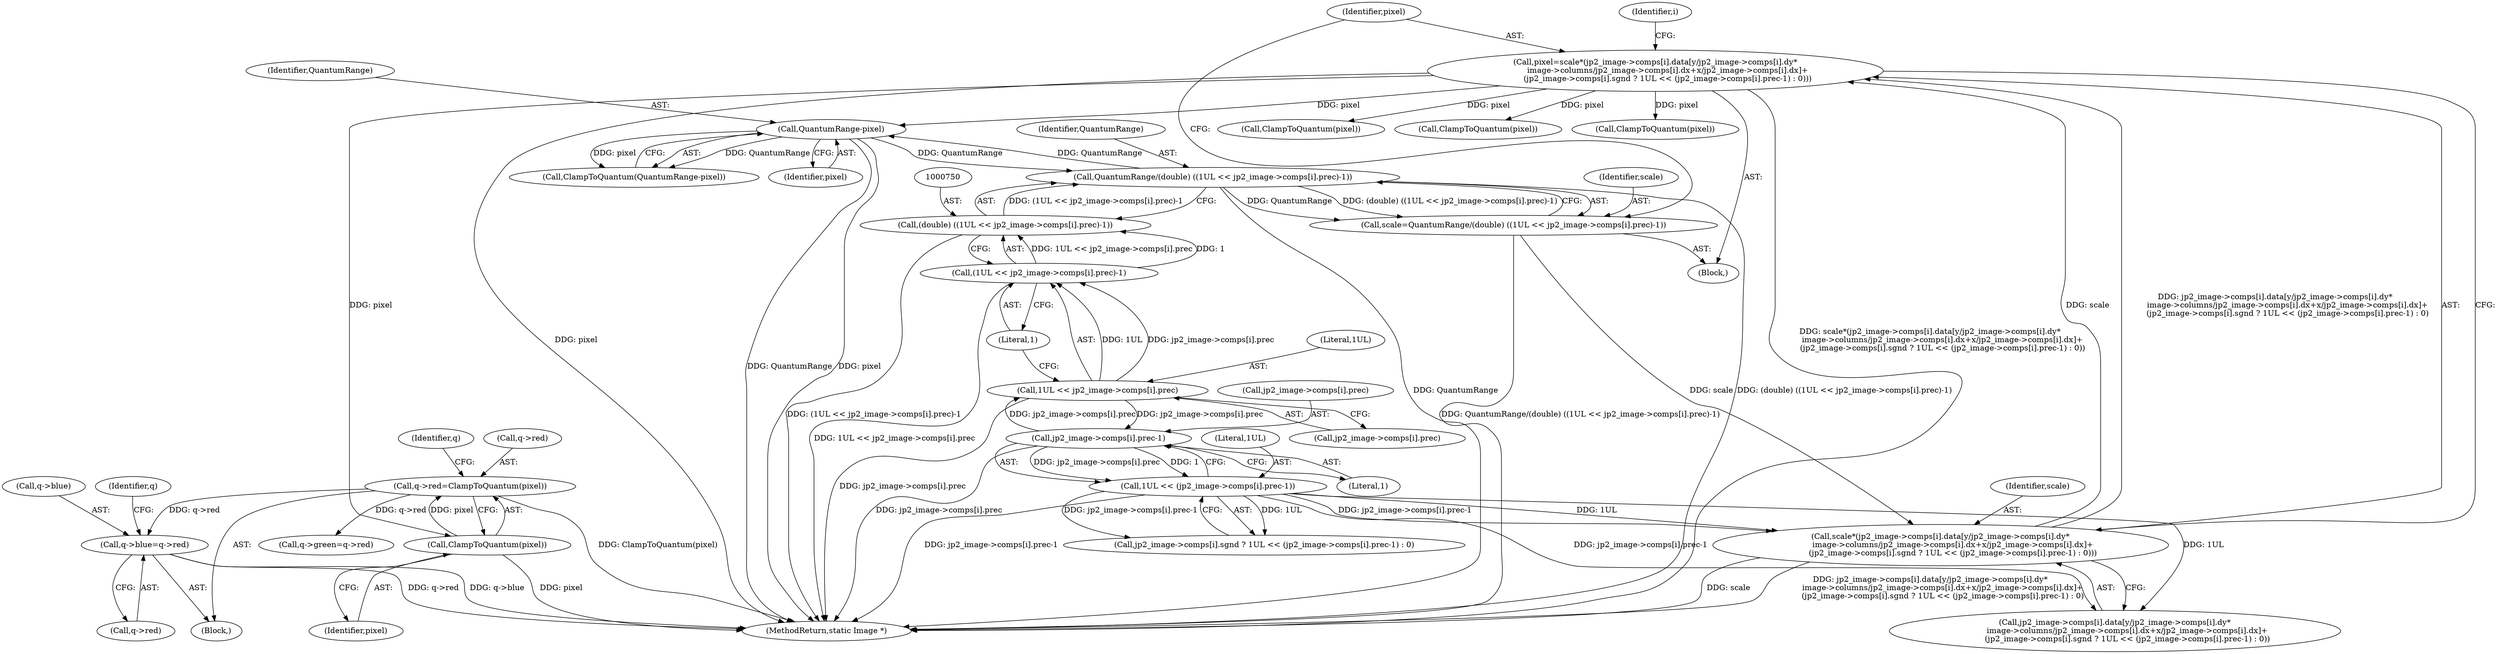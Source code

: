 digraph "0_ImageMagick_f6e9d0d9955e85bdd7540b251cd50d598dacc5e6_28@pointer" {
"1000844" [label="(Call,q->blue=q->red)"];
"1000831" [label="(Call,q->red=ClampToQuantum(pixel))"];
"1000835" [label="(Call,ClampToQuantum(pixel))"];
"1000762" [label="(Call,pixel=scale*(jp2_image->comps[i].data[y/jp2_image->comps[i].dy*\n          image->columns/jp2_image->comps[i].dx+x/jp2_image->comps[i].dx]+\n          (jp2_image->comps[i].sgnd ? 1UL << (jp2_image->comps[i].prec-1) : 0)))"];
"1000764" [label="(Call,scale*(jp2_image->comps[i].data[y/jp2_image->comps[i].dy*\n          image->columns/jp2_image->comps[i].dx+x/jp2_image->comps[i].dx]+\n          (jp2_image->comps[i].sgnd ? 1UL << (jp2_image->comps[i].prec-1) : 0)))"];
"1000745" [label="(Call,scale=QuantumRange/(double) ((1UL << jp2_image->comps[i].prec)-1))"];
"1000747" [label="(Call,QuantumRange/(double) ((1UL << jp2_image->comps[i].prec)-1))"];
"1000871" [label="(Call,QuantumRange-pixel)"];
"1000749" [label="(Call,(double) ((1UL << jp2_image->comps[i].prec)-1))"];
"1000751" [label="(Call,(1UL << jp2_image->comps[i].prec)-1)"];
"1000752" [label="(Call,1UL << jp2_image->comps[i].prec)"];
"1000816" [label="(Call,jp2_image->comps[i].prec-1)"];
"1000814" [label="(Call,1UL << (jp2_image->comps[i].prec-1))"];
"1000845" [label="(Call,q->blue)"];
"1000870" [label="(Call,ClampToQuantum(QuantumRange-pixel))"];
"1000897" [label="(Call,ClampToQuantum(pixel))"];
"1000766" [label="(Call,jp2_image->comps[i].data[y/jp2_image->comps[i].dy*\n          image->columns/jp2_image->comps[i].dx+x/jp2_image->comps[i].dx]+\n          (jp2_image->comps[i].sgnd ? 1UL << (jp2_image->comps[i].prec-1) : 0))"];
"1000763" [label="(Identifier,pixel)"];
"1000749" [label="(Call,(double) ((1UL << jp2_image->comps[i].prec)-1))"];
"1000827" [label="(Identifier,i)"];
"1000752" [label="(Call,1UL << jp2_image->comps[i].prec)"];
"1000761" [label="(Literal,1)"];
"1000837" [label="(Call,q->green=q->red)"];
"1000742" [label="(Block,)"];
"1000871" [label="(Call,QuantumRange-pixel)"];
"1000751" [label="(Call,(1UL << jp2_image->comps[i].prec)-1)"];
"1000817" [label="(Call,jp2_image->comps[i].prec)"];
"1000839" [label="(Identifier,q)"];
"1000824" [label="(Literal,1)"];
"1000754" [label="(Call,jp2_image->comps[i].prec)"];
"1000816" [label="(Call,jp2_image->comps[i].prec-1)"];
"1000747" [label="(Call,QuantumRange/(double) ((1UL << jp2_image->comps[i].prec)-1))"];
"1000848" [label="(Call,q->red)"];
"1000879" [label="(Call,ClampToQuantum(pixel))"];
"1000935" [label="(MethodReturn,static Image *)"];
"1000765" [label="(Identifier,scale)"];
"1000888" [label="(Call,ClampToQuantum(pixel))"];
"1000853" [label="(Identifier,q)"];
"1000764" [label="(Call,scale*(jp2_image->comps[i].data[y/jp2_image->comps[i].dy*\n          image->columns/jp2_image->comps[i].dx+x/jp2_image->comps[i].dx]+\n          (jp2_image->comps[i].sgnd ? 1UL << (jp2_image->comps[i].prec-1) : 0)))"];
"1000872" [label="(Identifier,QuantumRange)"];
"1000753" [label="(Literal,1UL)"];
"1000836" [label="(Identifier,pixel)"];
"1000814" [label="(Call,1UL << (jp2_image->comps[i].prec-1))"];
"1000831" [label="(Call,q->red=ClampToQuantum(pixel))"];
"1000806" [label="(Call,jp2_image->comps[i].sgnd ? 1UL << (jp2_image->comps[i].prec-1) : 0)"];
"1000762" [label="(Call,pixel=scale*(jp2_image->comps[i].data[y/jp2_image->comps[i].dy*\n          image->columns/jp2_image->comps[i].dx+x/jp2_image->comps[i].dx]+\n          (jp2_image->comps[i].sgnd ? 1UL << (jp2_image->comps[i].prec-1) : 0)))"];
"1000746" [label="(Identifier,scale)"];
"1000815" [label="(Literal,1UL)"];
"1000745" [label="(Call,scale=QuantumRange/(double) ((1UL << jp2_image->comps[i].prec)-1))"];
"1000832" [label="(Call,q->red)"];
"1000873" [label="(Identifier,pixel)"];
"1000830" [label="(Block,)"];
"1000748" [label="(Identifier,QuantumRange)"];
"1000844" [label="(Call,q->blue=q->red)"];
"1000835" [label="(Call,ClampToQuantum(pixel))"];
"1000844" -> "1000830"  [label="AST: "];
"1000844" -> "1000848"  [label="CFG: "];
"1000845" -> "1000844"  [label="AST: "];
"1000848" -> "1000844"  [label="AST: "];
"1000853" -> "1000844"  [label="CFG: "];
"1000844" -> "1000935"  [label="DDG: q->red"];
"1000844" -> "1000935"  [label="DDG: q->blue"];
"1000831" -> "1000844"  [label="DDG: q->red"];
"1000831" -> "1000830"  [label="AST: "];
"1000831" -> "1000835"  [label="CFG: "];
"1000832" -> "1000831"  [label="AST: "];
"1000835" -> "1000831"  [label="AST: "];
"1000839" -> "1000831"  [label="CFG: "];
"1000831" -> "1000935"  [label="DDG: ClampToQuantum(pixel)"];
"1000835" -> "1000831"  [label="DDG: pixel"];
"1000831" -> "1000837"  [label="DDG: q->red"];
"1000835" -> "1000836"  [label="CFG: "];
"1000836" -> "1000835"  [label="AST: "];
"1000835" -> "1000935"  [label="DDG: pixel"];
"1000762" -> "1000835"  [label="DDG: pixel"];
"1000762" -> "1000742"  [label="AST: "];
"1000762" -> "1000764"  [label="CFG: "];
"1000763" -> "1000762"  [label="AST: "];
"1000764" -> "1000762"  [label="AST: "];
"1000827" -> "1000762"  [label="CFG: "];
"1000762" -> "1000935"  [label="DDG: pixel"];
"1000762" -> "1000935"  [label="DDG: scale*(jp2_image->comps[i].data[y/jp2_image->comps[i].dy*\n          image->columns/jp2_image->comps[i].dx+x/jp2_image->comps[i].dx]+\n          (jp2_image->comps[i].sgnd ? 1UL << (jp2_image->comps[i].prec-1) : 0))"];
"1000764" -> "1000762"  [label="DDG: scale"];
"1000764" -> "1000762"  [label="DDG: jp2_image->comps[i].data[y/jp2_image->comps[i].dy*\n          image->columns/jp2_image->comps[i].dx+x/jp2_image->comps[i].dx]+\n          (jp2_image->comps[i].sgnd ? 1UL << (jp2_image->comps[i].prec-1) : 0)"];
"1000762" -> "1000871"  [label="DDG: pixel"];
"1000762" -> "1000879"  [label="DDG: pixel"];
"1000762" -> "1000888"  [label="DDG: pixel"];
"1000762" -> "1000897"  [label="DDG: pixel"];
"1000764" -> "1000766"  [label="CFG: "];
"1000765" -> "1000764"  [label="AST: "];
"1000766" -> "1000764"  [label="AST: "];
"1000764" -> "1000935"  [label="DDG: jp2_image->comps[i].data[y/jp2_image->comps[i].dy*\n          image->columns/jp2_image->comps[i].dx+x/jp2_image->comps[i].dx]+\n          (jp2_image->comps[i].sgnd ? 1UL << (jp2_image->comps[i].prec-1) : 0)"];
"1000764" -> "1000935"  [label="DDG: scale"];
"1000745" -> "1000764"  [label="DDG: scale"];
"1000814" -> "1000764"  [label="DDG: 1UL"];
"1000814" -> "1000764"  [label="DDG: jp2_image->comps[i].prec-1"];
"1000745" -> "1000742"  [label="AST: "];
"1000745" -> "1000747"  [label="CFG: "];
"1000746" -> "1000745"  [label="AST: "];
"1000747" -> "1000745"  [label="AST: "];
"1000763" -> "1000745"  [label="CFG: "];
"1000745" -> "1000935"  [label="DDG: QuantumRange/(double) ((1UL << jp2_image->comps[i].prec)-1)"];
"1000747" -> "1000745"  [label="DDG: QuantumRange"];
"1000747" -> "1000745"  [label="DDG: (double) ((1UL << jp2_image->comps[i].prec)-1)"];
"1000747" -> "1000749"  [label="CFG: "];
"1000748" -> "1000747"  [label="AST: "];
"1000749" -> "1000747"  [label="AST: "];
"1000747" -> "1000935"  [label="DDG: QuantumRange"];
"1000747" -> "1000935"  [label="DDG: (double) ((1UL << jp2_image->comps[i].prec)-1)"];
"1000871" -> "1000747"  [label="DDG: QuantumRange"];
"1000749" -> "1000747"  [label="DDG: (1UL << jp2_image->comps[i].prec)-1"];
"1000747" -> "1000871"  [label="DDG: QuantumRange"];
"1000871" -> "1000870"  [label="AST: "];
"1000871" -> "1000873"  [label="CFG: "];
"1000872" -> "1000871"  [label="AST: "];
"1000873" -> "1000871"  [label="AST: "];
"1000870" -> "1000871"  [label="CFG: "];
"1000871" -> "1000935"  [label="DDG: QuantumRange"];
"1000871" -> "1000935"  [label="DDG: pixel"];
"1000871" -> "1000870"  [label="DDG: QuantumRange"];
"1000871" -> "1000870"  [label="DDG: pixel"];
"1000749" -> "1000751"  [label="CFG: "];
"1000750" -> "1000749"  [label="AST: "];
"1000751" -> "1000749"  [label="AST: "];
"1000749" -> "1000935"  [label="DDG: (1UL << jp2_image->comps[i].prec)-1"];
"1000751" -> "1000749"  [label="DDG: 1UL << jp2_image->comps[i].prec"];
"1000751" -> "1000749"  [label="DDG: 1"];
"1000751" -> "1000761"  [label="CFG: "];
"1000752" -> "1000751"  [label="AST: "];
"1000761" -> "1000751"  [label="AST: "];
"1000751" -> "1000935"  [label="DDG: 1UL << jp2_image->comps[i].prec"];
"1000752" -> "1000751"  [label="DDG: 1UL"];
"1000752" -> "1000751"  [label="DDG: jp2_image->comps[i].prec"];
"1000752" -> "1000754"  [label="CFG: "];
"1000753" -> "1000752"  [label="AST: "];
"1000754" -> "1000752"  [label="AST: "];
"1000761" -> "1000752"  [label="CFG: "];
"1000752" -> "1000935"  [label="DDG: jp2_image->comps[i].prec"];
"1000816" -> "1000752"  [label="DDG: jp2_image->comps[i].prec"];
"1000752" -> "1000816"  [label="DDG: jp2_image->comps[i].prec"];
"1000816" -> "1000814"  [label="AST: "];
"1000816" -> "1000824"  [label="CFG: "];
"1000817" -> "1000816"  [label="AST: "];
"1000824" -> "1000816"  [label="AST: "];
"1000814" -> "1000816"  [label="CFG: "];
"1000816" -> "1000935"  [label="DDG: jp2_image->comps[i].prec"];
"1000816" -> "1000814"  [label="DDG: jp2_image->comps[i].prec"];
"1000816" -> "1000814"  [label="DDG: 1"];
"1000814" -> "1000806"  [label="AST: "];
"1000815" -> "1000814"  [label="AST: "];
"1000806" -> "1000814"  [label="CFG: "];
"1000814" -> "1000935"  [label="DDG: jp2_image->comps[i].prec-1"];
"1000814" -> "1000766"  [label="DDG: 1UL"];
"1000814" -> "1000766"  [label="DDG: jp2_image->comps[i].prec-1"];
"1000814" -> "1000806"  [label="DDG: 1UL"];
"1000814" -> "1000806"  [label="DDG: jp2_image->comps[i].prec-1"];
}
